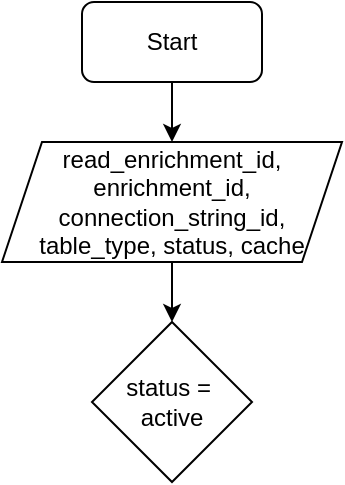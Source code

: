 <mxfile version="14.9.5" type="github">
  <diagram id="TPT-RPgxG5bTfgIq8a9C" name="enrichment">
    <mxGraphModel dx="1038" dy="624" grid="1" gridSize="10" guides="1" tooltips="1" connect="1" arrows="1" fold="1" page="1" pageScale="1" pageWidth="827" pageHeight="1169" math="0" shadow="0">
      <root>
        <mxCell id="0" />
        <mxCell id="1" parent="0" />
        <mxCell id="NbMaR5IdKNqLPE-IrrUW-5" value="" style="edgeStyle=orthogonalEdgeStyle;rounded=0;orthogonalLoop=1;jettySize=auto;html=1;" edge="1" parent="1" source="NbMaR5IdKNqLPE-IrrUW-2" target="NbMaR5IdKNqLPE-IrrUW-3">
          <mxGeometry relative="1" as="geometry" />
        </mxCell>
        <mxCell id="NbMaR5IdKNqLPE-IrrUW-2" value="Start" style="rounded=1;whiteSpace=wrap;html=1;" vertex="1" parent="1">
          <mxGeometry x="50" y="10" width="90" height="40" as="geometry" />
        </mxCell>
        <mxCell id="NbMaR5IdKNqLPE-IrrUW-7" value="" style="edgeStyle=orthogonalEdgeStyle;rounded=0;orthogonalLoop=1;jettySize=auto;html=1;" edge="1" parent="1" source="NbMaR5IdKNqLPE-IrrUW-3" target="NbMaR5IdKNqLPE-IrrUW-6">
          <mxGeometry relative="1" as="geometry" />
        </mxCell>
        <mxCell id="NbMaR5IdKNqLPE-IrrUW-3" value="read_enrichment_id, enrichment_id, connection_string_id, table_type, status, cache" style="shape=parallelogram;perimeter=parallelogramPerimeter;whiteSpace=wrap;html=1;fixedSize=1;" vertex="1" parent="1">
          <mxGeometry x="10" y="80" width="170" height="60" as="geometry" />
        </mxCell>
        <mxCell id="NbMaR5IdKNqLPE-IrrUW-6" value="status =&amp;nbsp; active" style="rhombus;whiteSpace=wrap;html=1;" vertex="1" parent="1">
          <mxGeometry x="55" y="170" width="80" height="80" as="geometry" />
        </mxCell>
      </root>
    </mxGraphModel>
  </diagram>
</mxfile>

